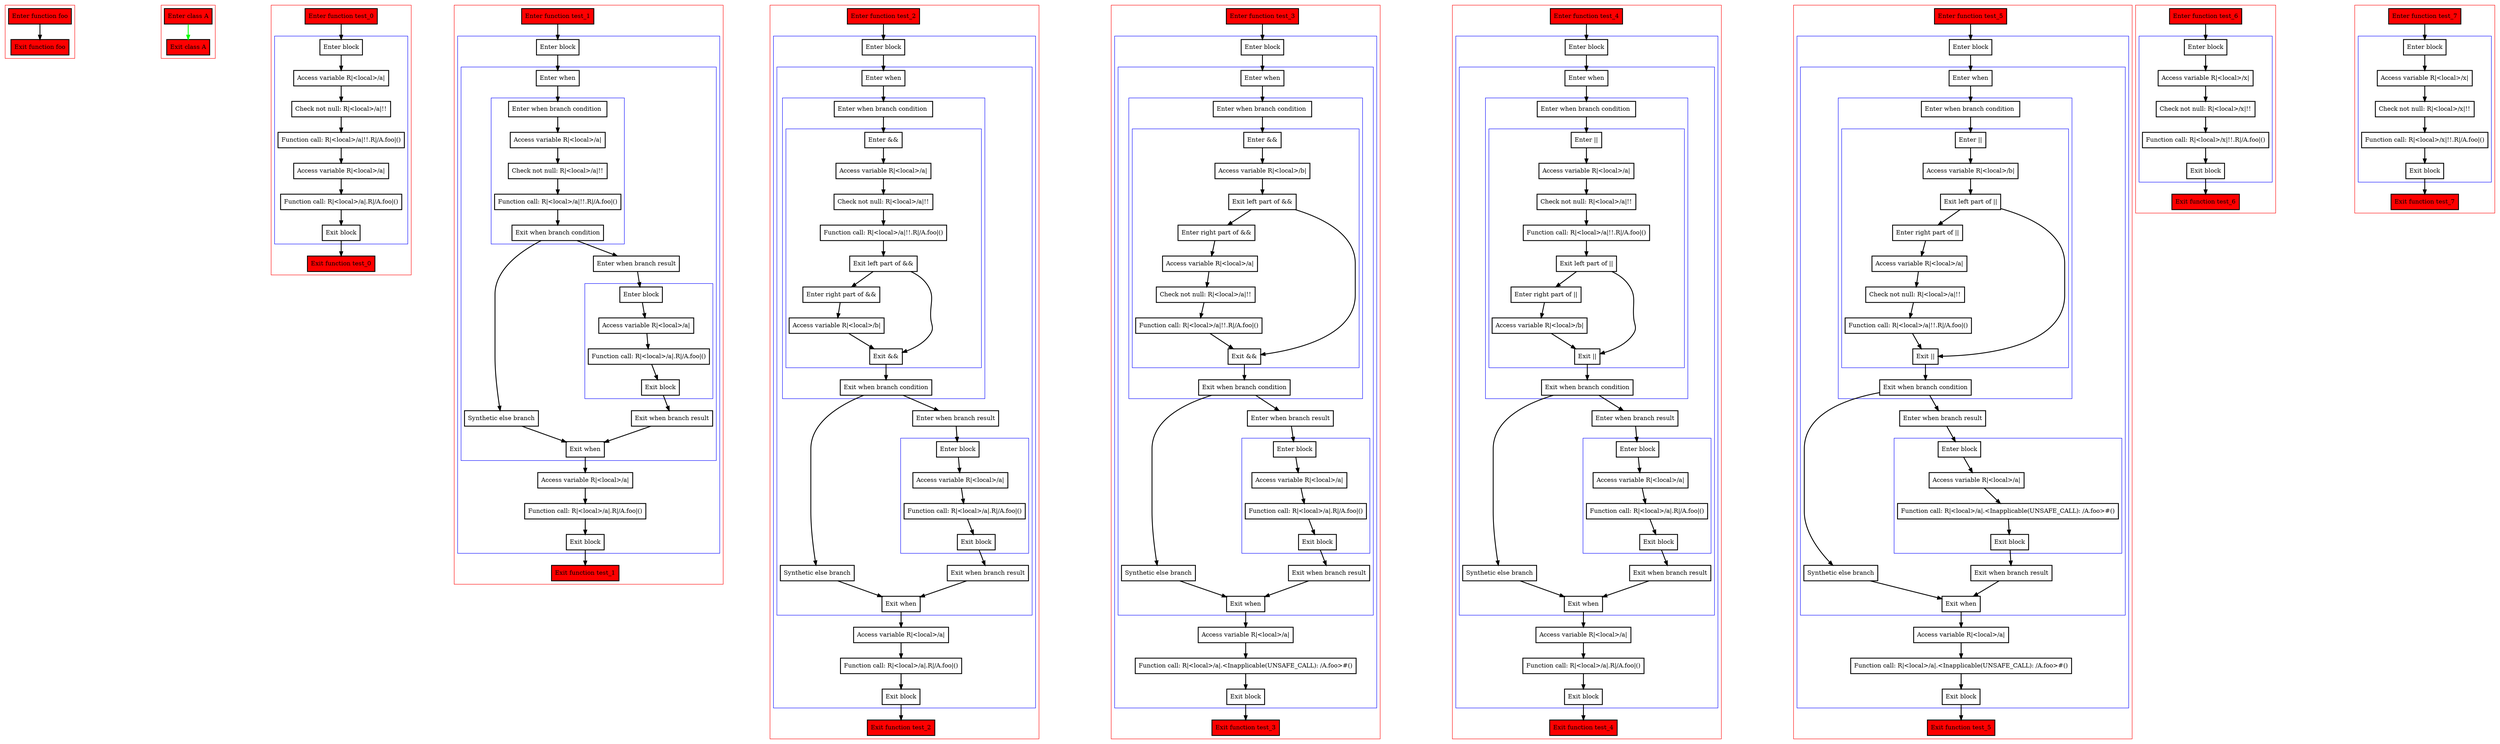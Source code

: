 digraph bangbang_kt {
    graph [nodesep=3]
    node [shape=box penwidth=2]
    edge [penwidth=2]

    subgraph cluster_0 {
        color=red
        0 [label="Enter function foo" style="filled" fillcolor=red];
        1 [label="Exit function foo" style="filled" fillcolor=red];
    }
    0 -> {1};

    subgraph cluster_1 {
        color=red
        2 [label="Enter class A" style="filled" fillcolor=red];
        3 [label="Exit class A" style="filled" fillcolor=red];
    }
    2 -> {3} [color=green];

    subgraph cluster_2 {
        color=red
        4 [label="Enter function test_0" style="filled" fillcolor=red];
        subgraph cluster_3 {
            color=blue
            5 [label="Enter block"];
            6 [label="Access variable R|<local>/a|"];
            7 [label="Check not null: R|<local>/a|!!"];
            8 [label="Function call: R|<local>/a|!!.R|/A.foo|()"];
            9 [label="Access variable R|<local>/a|"];
            10 [label="Function call: R|<local>/a|.R|/A.foo|()"];
            11 [label="Exit block"];
        }
        12 [label="Exit function test_0" style="filled" fillcolor=red];
    }
    4 -> {5};
    5 -> {6};
    6 -> {7};
    7 -> {8};
    8 -> {9};
    9 -> {10};
    10 -> {11};
    11 -> {12};

    subgraph cluster_4 {
        color=red
        13 [label="Enter function test_1" style="filled" fillcolor=red];
        subgraph cluster_5 {
            color=blue
            14 [label="Enter block"];
            subgraph cluster_6 {
                color=blue
                15 [label="Enter when"];
                subgraph cluster_7 {
                    color=blue
                    16 [label="Enter when branch condition "];
                    17 [label="Access variable R|<local>/a|"];
                    18 [label="Check not null: R|<local>/a|!!"];
                    19 [label="Function call: R|<local>/a|!!.R|/A.foo|()"];
                    20 [label="Exit when branch condition"];
                }
                21 [label="Synthetic else branch"];
                22 [label="Enter when branch result"];
                subgraph cluster_8 {
                    color=blue
                    23 [label="Enter block"];
                    24 [label="Access variable R|<local>/a|"];
                    25 [label="Function call: R|<local>/a|.R|/A.foo|()"];
                    26 [label="Exit block"];
                }
                27 [label="Exit when branch result"];
                28 [label="Exit when"];
            }
            29 [label="Access variable R|<local>/a|"];
            30 [label="Function call: R|<local>/a|.R|/A.foo|()"];
            31 [label="Exit block"];
        }
        32 [label="Exit function test_1" style="filled" fillcolor=red];
    }
    13 -> {14};
    14 -> {15};
    15 -> {16};
    16 -> {17};
    17 -> {18};
    18 -> {19};
    19 -> {20};
    20 -> {22 21};
    21 -> {28};
    22 -> {23};
    23 -> {24};
    24 -> {25};
    25 -> {26};
    26 -> {27};
    27 -> {28};
    28 -> {29};
    29 -> {30};
    30 -> {31};
    31 -> {32};

    subgraph cluster_9 {
        color=red
        33 [label="Enter function test_2" style="filled" fillcolor=red];
        subgraph cluster_10 {
            color=blue
            34 [label="Enter block"];
            subgraph cluster_11 {
                color=blue
                35 [label="Enter when"];
                subgraph cluster_12 {
                    color=blue
                    36 [label="Enter when branch condition "];
                    subgraph cluster_13 {
                        color=blue
                        37 [label="Enter &&"];
                        38 [label="Access variable R|<local>/a|"];
                        39 [label="Check not null: R|<local>/a|!!"];
                        40 [label="Function call: R|<local>/a|!!.R|/A.foo|()"];
                        41 [label="Exit left part of &&"];
                        42 [label="Enter right part of &&"];
                        43 [label="Access variable R|<local>/b|"];
                        44 [label="Exit &&"];
                    }
                    45 [label="Exit when branch condition"];
                }
                46 [label="Synthetic else branch"];
                47 [label="Enter when branch result"];
                subgraph cluster_14 {
                    color=blue
                    48 [label="Enter block"];
                    49 [label="Access variable R|<local>/a|"];
                    50 [label="Function call: R|<local>/a|.R|/A.foo|()"];
                    51 [label="Exit block"];
                }
                52 [label="Exit when branch result"];
                53 [label="Exit when"];
            }
            54 [label="Access variable R|<local>/a|"];
            55 [label="Function call: R|<local>/a|.R|/A.foo|()"];
            56 [label="Exit block"];
        }
        57 [label="Exit function test_2" style="filled" fillcolor=red];
    }
    33 -> {34};
    34 -> {35};
    35 -> {36};
    36 -> {37};
    37 -> {38};
    38 -> {39};
    39 -> {40};
    40 -> {41};
    41 -> {44 42};
    42 -> {43};
    43 -> {44};
    44 -> {45};
    45 -> {47 46};
    46 -> {53};
    47 -> {48};
    48 -> {49};
    49 -> {50};
    50 -> {51};
    51 -> {52};
    52 -> {53};
    53 -> {54};
    54 -> {55};
    55 -> {56};
    56 -> {57};

    subgraph cluster_15 {
        color=red
        58 [label="Enter function test_3" style="filled" fillcolor=red];
        subgraph cluster_16 {
            color=blue
            59 [label="Enter block"];
            subgraph cluster_17 {
                color=blue
                60 [label="Enter when"];
                subgraph cluster_18 {
                    color=blue
                    61 [label="Enter when branch condition "];
                    subgraph cluster_19 {
                        color=blue
                        62 [label="Enter &&"];
                        63 [label="Access variable R|<local>/b|"];
                        64 [label="Exit left part of &&"];
                        65 [label="Enter right part of &&"];
                        66 [label="Access variable R|<local>/a|"];
                        67 [label="Check not null: R|<local>/a|!!"];
                        68 [label="Function call: R|<local>/a|!!.R|/A.foo|()"];
                        69 [label="Exit &&"];
                    }
                    70 [label="Exit when branch condition"];
                }
                71 [label="Synthetic else branch"];
                72 [label="Enter when branch result"];
                subgraph cluster_20 {
                    color=blue
                    73 [label="Enter block"];
                    74 [label="Access variable R|<local>/a|"];
                    75 [label="Function call: R|<local>/a|.R|/A.foo|()"];
                    76 [label="Exit block"];
                }
                77 [label="Exit when branch result"];
                78 [label="Exit when"];
            }
            79 [label="Access variable R|<local>/a|"];
            80 [label="Function call: R|<local>/a|.<Inapplicable(UNSAFE_CALL): /A.foo>#()"];
            81 [label="Exit block"];
        }
        82 [label="Exit function test_3" style="filled" fillcolor=red];
    }
    58 -> {59};
    59 -> {60};
    60 -> {61};
    61 -> {62};
    62 -> {63};
    63 -> {64};
    64 -> {69 65};
    65 -> {66};
    66 -> {67};
    67 -> {68};
    68 -> {69};
    69 -> {70};
    70 -> {72 71};
    71 -> {78};
    72 -> {73};
    73 -> {74};
    74 -> {75};
    75 -> {76};
    76 -> {77};
    77 -> {78};
    78 -> {79};
    79 -> {80};
    80 -> {81};
    81 -> {82};

    subgraph cluster_21 {
        color=red
        83 [label="Enter function test_4" style="filled" fillcolor=red];
        subgraph cluster_22 {
            color=blue
            84 [label="Enter block"];
            subgraph cluster_23 {
                color=blue
                85 [label="Enter when"];
                subgraph cluster_24 {
                    color=blue
                    86 [label="Enter when branch condition "];
                    subgraph cluster_25 {
                        color=blue
                        87 [label="Enter ||"];
                        88 [label="Access variable R|<local>/a|"];
                        89 [label="Check not null: R|<local>/a|!!"];
                        90 [label="Function call: R|<local>/a|!!.R|/A.foo|()"];
                        91 [label="Exit left part of ||"];
                        92 [label="Enter right part of ||"];
                        93 [label="Access variable R|<local>/b|"];
                        94 [label="Exit ||"];
                    }
                    95 [label="Exit when branch condition"];
                }
                96 [label="Synthetic else branch"];
                97 [label="Enter when branch result"];
                subgraph cluster_26 {
                    color=blue
                    98 [label="Enter block"];
                    99 [label="Access variable R|<local>/a|"];
                    100 [label="Function call: R|<local>/a|.R|/A.foo|()"];
                    101 [label="Exit block"];
                }
                102 [label="Exit when branch result"];
                103 [label="Exit when"];
            }
            104 [label="Access variable R|<local>/a|"];
            105 [label="Function call: R|<local>/a|.R|/A.foo|()"];
            106 [label="Exit block"];
        }
        107 [label="Exit function test_4" style="filled" fillcolor=red];
    }
    83 -> {84};
    84 -> {85};
    85 -> {86};
    86 -> {87};
    87 -> {88};
    88 -> {89};
    89 -> {90};
    90 -> {91};
    91 -> {94 92};
    92 -> {93};
    93 -> {94};
    94 -> {95};
    95 -> {97 96};
    96 -> {103};
    97 -> {98};
    98 -> {99};
    99 -> {100};
    100 -> {101};
    101 -> {102};
    102 -> {103};
    103 -> {104};
    104 -> {105};
    105 -> {106};
    106 -> {107};

    subgraph cluster_27 {
        color=red
        108 [label="Enter function test_5" style="filled" fillcolor=red];
        subgraph cluster_28 {
            color=blue
            109 [label="Enter block"];
            subgraph cluster_29 {
                color=blue
                110 [label="Enter when"];
                subgraph cluster_30 {
                    color=blue
                    111 [label="Enter when branch condition "];
                    subgraph cluster_31 {
                        color=blue
                        112 [label="Enter ||"];
                        113 [label="Access variable R|<local>/b|"];
                        114 [label="Exit left part of ||"];
                        115 [label="Enter right part of ||"];
                        116 [label="Access variable R|<local>/a|"];
                        117 [label="Check not null: R|<local>/a|!!"];
                        118 [label="Function call: R|<local>/a|!!.R|/A.foo|()"];
                        119 [label="Exit ||"];
                    }
                    120 [label="Exit when branch condition"];
                }
                121 [label="Synthetic else branch"];
                122 [label="Enter when branch result"];
                subgraph cluster_32 {
                    color=blue
                    123 [label="Enter block"];
                    124 [label="Access variable R|<local>/a|"];
                    125 [label="Function call: R|<local>/a|.<Inapplicable(UNSAFE_CALL): /A.foo>#()"];
                    126 [label="Exit block"];
                }
                127 [label="Exit when branch result"];
                128 [label="Exit when"];
            }
            129 [label="Access variable R|<local>/a|"];
            130 [label="Function call: R|<local>/a|.<Inapplicable(UNSAFE_CALL): /A.foo>#()"];
            131 [label="Exit block"];
        }
        132 [label="Exit function test_5" style="filled" fillcolor=red];
    }
    108 -> {109};
    109 -> {110};
    110 -> {111};
    111 -> {112};
    112 -> {113};
    113 -> {114};
    114 -> {119 115};
    115 -> {116};
    116 -> {117};
    117 -> {118};
    118 -> {119};
    119 -> {120};
    120 -> {122 121};
    121 -> {128};
    122 -> {123};
    123 -> {124};
    124 -> {125};
    125 -> {126};
    126 -> {127};
    127 -> {128};
    128 -> {129};
    129 -> {130};
    130 -> {131};
    131 -> {132};

    subgraph cluster_33 {
        color=red
        133 [label="Enter function test_6" style="filled" fillcolor=red];
        subgraph cluster_34 {
            color=blue
            134 [label="Enter block"];
            135 [label="Access variable R|<local>/x|"];
            136 [label="Check not null: R|<local>/x|!!"];
            137 [label="Function call: R|<local>/x|!!.R|/A.foo|()"];
            138 [label="Exit block"];
        }
        139 [label="Exit function test_6" style="filled" fillcolor=red];
    }
    133 -> {134};
    134 -> {135};
    135 -> {136};
    136 -> {137};
    137 -> {138};
    138 -> {139};

    subgraph cluster_35 {
        color=red
        140 [label="Enter function test_7" style="filled" fillcolor=red];
        subgraph cluster_36 {
            color=blue
            141 [label="Enter block"];
            142 [label="Access variable R|<local>/x|"];
            143 [label="Check not null: R|<local>/x|!!"];
            144 [label="Function call: R|<local>/x|!!.R|/A.foo|()"];
            145 [label="Exit block"];
        }
        146 [label="Exit function test_7" style="filled" fillcolor=red];
    }
    140 -> {141};
    141 -> {142};
    142 -> {143};
    143 -> {144};
    144 -> {145};
    145 -> {146};

}
